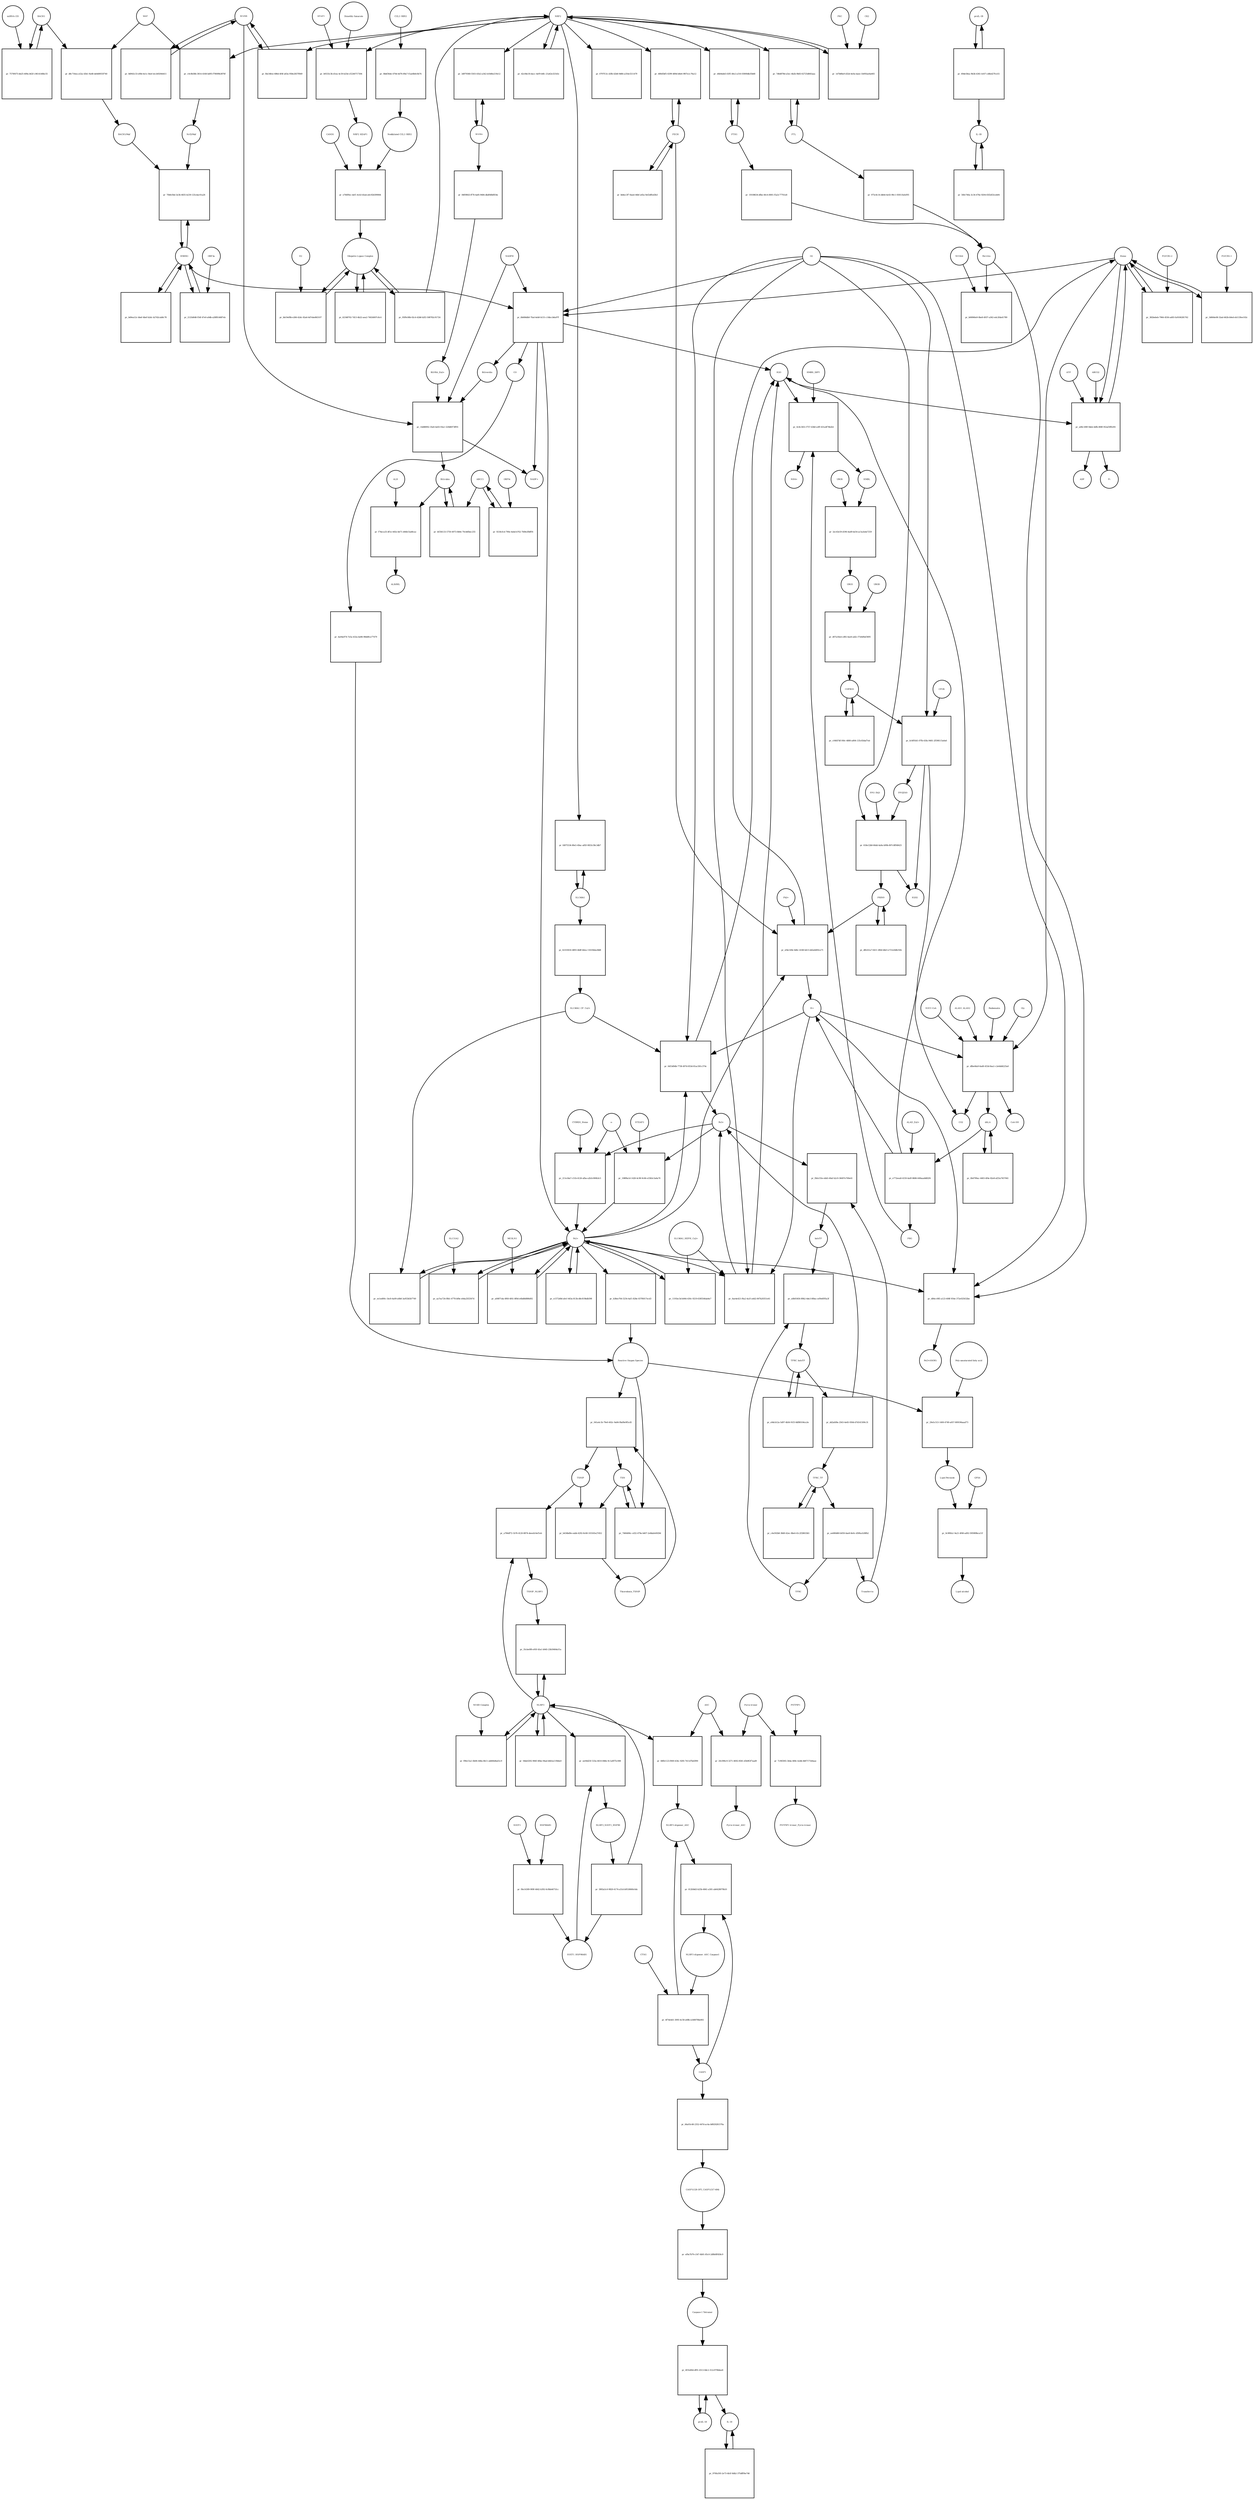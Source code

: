 strict digraph  {
Heme [annotation="urn_miriam_obo.chebi_CHEBI%3A30413", bipartite=0, cls="simple chemical", fontsize=4, label=Heme, shape=circle];
"pr_6b684db0-7fad-4eb0-b131-c14bccb6a97f" [annotation="", bipartite=1, cls=process, fontsize=4, label="pr_6b684db0-7fad-4eb0-b131-c14bccb6a97f", shape=square];
Biliverdin [annotation="urn_miriam_obo.chebi_CHEBI%3A17033", bipartite=0, cls="simple chemical", fontsize=4, label=Biliverdin, shape=circle];
HMOX1 [annotation="", bipartite=0, cls=macromolecule, fontsize=4, label=HMOX1, shape=circle];
O2 [annotation="urn_miriam_obo.chebi_CHEBI%3A15379", bipartite=0, cls="simple chemical", fontsize=4, label=O2, shape=circle];
NADPH [annotation="urn_miriam_obo.chebi_CHEBI%3A16474", bipartite=0, cls="simple chemical", fontsize=4, label=NADPH, shape=circle];
H2O [annotation="urn_miriam_obo.chebi_CHEBI%3A15377", bipartite=0, cls="simple chemical", fontsize=4, label=H2O, shape=circle];
"Fe2+" [annotation="urn_miriam_obo.chebi_CHEBI%3A29033", bipartite=0, cls="simple chemical", fontsize=4, label="Fe2+", shape=circle];
"NADP+" [annotation="urn_miriam_obo.chebi_CHEBI%3A18009", bipartite=0, cls="simple chemical", fontsize=4, label="NADP+", shape=circle];
CO [annotation="urn_miriam_obo.chebi_CHEBI%3A17245", bipartite=0, cls="simple chemical", fontsize=4, label=CO, shape=circle];
"pr_382bebeb-7964-4556-ad03-fa9106281762" [annotation="", bipartite=1, cls=process, fontsize=4, label="pr_382bebeb-7964-4556-ad03-fa9106281762", shape=square];
"FLVCR1-2" [annotation=urn_miriam_uniprot_Q9Y5Y0, bipartite=0, cls=macromolecule, fontsize=4, label="FLVCR1-2", shape=circle];
"pr_14d88992-35e8-4e83-93a1-529d6973ff91" [annotation="", bipartite=1, cls=process, fontsize=4, label="pr_14d88992-35e8-4e83-93a1-529d6973ff91", shape=square];
Bilirubin [annotation="urn_miriam_obo.chebi_CHEBI%3A16990", bipartite=0, cls="simple chemical", fontsize=4, label=Bilirubin, shape=circle];
BLVRB [annotation=urn_miriam_uniprot_P30043, bipartite=0, cls=macromolecule, fontsize=4, label=BLVRB, shape=circle];
"BLVRA_Zn2+" [annotation="urn_miriam_obo.chebi_CHEBI%3A29805|urn_miriam_uniprot_P53004", bipartite=0, cls=complex, fontsize=4, label="BLVRA_Zn2+", shape=circle];
"pr_bf356133-5750-4973-8b9e-70cb6fbec255" [annotation="", bipartite=1, cls=process, fontsize=4, label="pr_bf356133-5750-4973-8b9e-70cb6fbec255", shape=square];
ABCC1 [annotation="", bipartite=0, cls=macromolecule, fontsize=4, label=ABCC1, shape=circle];
"pr_f74eca33-df1e-445e-bb71-d44b15ad6cac" [annotation="", bipartite=1, cls=process, fontsize=4, label="pr_f74eca33-df1e-445e-bb71-d44b15ad6cac", shape=square];
ALB [annotation=urn_miriam_uniprot_P02768, bipartite=0, cls=macromolecule, fontsize=4, label=ALB, shape=circle];
"ALB/BIL" [annotation="urn_miriam_uniprot_P02768|urn_miriam_obo.chebi_CHEBI%3A16990", bipartite=0, cls=complex, fontsize=4, label="ALB/BIL", shape=circle];
NRF2 [annotation="", bipartite=0, cls=macromolecule, fontsize=4, label=NRF2, shape=circle];
"pr_c0c8b58b-3814-4168-bd95-f78009b3876f" [annotation="", bipartite=1, cls=process, fontsize=4, label="pr_c0c8b58b-3814-4168-bd95-f78009b3876f", shape=square];
MAF [annotation=urn_miriam_uniprot_O75444, bipartite=0, cls=macromolecule, fontsize=4, label=MAF, shape=circle];
"Nrf2/Maf" [annotation="", bipartite=0, cls=complex, fontsize=4, label="Nrf2/Maf", shape=circle];
"pr_d8c716ea-a52a-43b1-9a48-de8d0055f740" [annotation="", bipartite=1, cls=process, fontsize=4, label="pr_d8c716ea-a52a-43b1-9a48-de8d0055f740", shape=square];
BACH1 [annotation=urn_miriam_uniprot_O14867, bipartite=0, cls=macromolecule, fontsize=4, label=BACH1, shape=circle];
"BACH1/Maf" [annotation="", bipartite=0, cls=complex, fontsize=4, label="BACH1/Maf", shape=circle];
"pr_7570f475-bb25-409a-b62f-c0614148bc55" [annotation="", bipartite=1, cls=process, fontsize=4, label="pr_7570f475-bb25-409a-b62f-c0614148bc55", shape=square];
"miRNA-155" [annotation=urn_miriam_ncbigene_406947, bipartite=0, cls="nucleic acid feature", fontsize=4, label="miRNA-155", shape=circle];
"pr_70b0cfbd-3e3b-4835-b239-125cdac01a26" [annotation="", bipartite=1, cls=process, fontsize=4, label="pr_70b0cfbd-3e3b-4835-b239-125cdac01a26", shape=square];
PRIN9 [annotation="urn_miriam_obo.chebi_CHEBI%3A15430", bipartite=0, cls="simple chemical", fontsize=4, label=PRIN9, shape=circle];
"pr_ef4e149e-6d6c-4168-b413-dd2a8d93ce71" [annotation="", bipartite=1, cls=process, fontsize=4, label="pr_ef4e149e-6d6c-4168-b413-dd2a8d93ce71", shape=square];
FECH [annotation=urn_miriam_uniprot_P22830, bipartite=0, cls=macromolecule, fontsize=4, label=FECH, shape=circle];
"Pb2+" [annotation="urn_miriam_obo.chebi_CHEBI%3A27889", bipartite=0, cls="simple chemical", fontsize=4, label="Pb2+", shape=circle];
"H+" [annotation="urn_miriam_obo.chebi_CHEBI%3A15378", bipartite=0, cls="simple chemical", fontsize=4, label="H+", shape=circle];
"SUCC-CoA" [annotation="urn_miriam_obo.chebi_CHEBI%3A57292", bipartite=0, cls="simple chemical", fontsize=4, label="SUCC-CoA", shape=circle];
"pr_dfbe46a9-6ad0-453d-8aa1-c2e6dd4225a0" [annotation="", bipartite=1, cls=process, fontsize=4, label="pr_dfbe46a9-6ad0-453d-8aa1-c2e6dd4225a0", shape=square];
dALA [annotation="urn_miriam_obo.chebi_CHEBI%3A356416", bipartite=0, cls="simple chemical", fontsize=4, label=dALA, shape=circle];
ALAS1_ALAS2 [annotation="urn_miriam_uniprot_P13196|urn_miriam_uniprot_P22557", bipartite=0, cls=complex, fontsize=4, label=ALAS1_ALAS2, shape=circle];
Panhematin [annotation="urn_miriam_obo.chebi_CHEBI%3A50385", bipartite=0, cls="simple chemical", fontsize=4, label=Panhematin, shape=circle];
Gly [annotation="urn_miriam_obo.chebi_CHEBI%3A57305", bipartite=0, cls="simple chemical", fontsize=4, label=Gly, shape=circle];
"CoA-SH" [annotation="urn_miriam_obo.chebi_CHEBI%3A15346", bipartite=0, cls="simple chemical", fontsize=4, label="CoA-SH", shape=circle];
CO2 [annotation="urn_miriam_obo.chebi_CHEBI%3A16526", bipartite=0, cls="simple chemical", fontsize=4, label=CO2, shape=circle];
"pr_b9333c3b-d1ea-4c59-b25d-cf2240717304" [annotation="", bipartite=1, cls=process, fontsize=4, label="pr_b9333c3b-d1ea-4c59-b25d-cf2240717304", shape=square];
KEAP1 [annotation=urn_miriam_uniprot_Q14145, bipartite=0, cls=macromolecule, fontsize=4, label=KEAP1, shape=circle];
NRF2_KEAP1 [annotation="urn_miriam_uniprot_Q14145|urn_miriam_uniprot_Q16236", bipartite=0, cls=complex, fontsize=4, label=NRF2_KEAP1, shape=circle];
"Dimethly fumarate" [annotation="urn_miriam_obo.chebi_CHEBI%3A76004", bipartite=0, cls="simple chemical", fontsize=4, label="Dimethly fumarate", shape=circle];
"Ubiquitin Ligase Complex" [annotation="urn_miriam_uniprot_Q14145|urn_miriam_uniprot_Q15843|urn_miriam_uniprot_Q13618|urn_miriam_uniprot_P62877|urn_miriam_uniprot_Q16236|urn_miriam_uniprot_P0CG48|urn_miriam_pubmed_19940261|urn_miriam_interpro_IPR000608", bipartite=0, cls=complex, fontsize=4, label="Ubiquitin Ligase Complex", shape=circle];
"pr_62348702-7d13-4b22-aea2-74024007c8c4" [annotation="", bipartite=1, cls=process, fontsize=4, label="pr_62348702-7d13-4b22-aea2-74024007c8c4", shape=square];
"pr_e772eea8-4159-4a0f-8686-649aaa8d82f4" [annotation="", bipartite=1, cls=process, fontsize=4, label="pr_e772eea8-4159-4a0f-8686-649aaa8d82f4", shape=square];
PBG [annotation="urn_miriam_obo.chebi_CHEBI%3A58126", bipartite=0, cls="simple chemical", fontsize=4, label=PBG, shape=circle];
"ALAD_Zn2+" [annotation="urn_miriam_uniprot_P13716|urn_miriam_obo.chebi_CHEBI%3A29105", bipartite=0, cls=complex, fontsize=4, label="ALAD_Zn2+", shape=circle];
"pr_0c8c3451-f757-43b0-a3ff-631a4f76b2b1" [annotation="", bipartite=1, cls=process, fontsize=4, label="pr_0c8c3451-f757-43b0-a3ff-631a4f76b2b1", shape=square];
HMBL [annotation="urn_miriam_obo.chebi_CHEBI%3A57845", bipartite=0, cls="simple chemical", fontsize=4, label=HMBL, shape=circle];
HMBS_DIPY [annotation="urn_miriam_obo.chebi_CHEBI%3A36319|urn_miriam_uniprot_P08397", bipartite=0, cls=complex, fontsize=4, label=HMBS_DIPY, shape=circle];
"NH4+" [annotation="urn_miriam_obo.chebi_CHEBI%3A28938", bipartite=0, cls="simple chemical", fontsize=4, label="NH4+", shape=circle];
"pr_2ec43e59-d196-4ad9-be54-ac5a3ede7259" [annotation="", bipartite=1, cls=process, fontsize=4, label="pr_2ec43e59-d196-4ad9-be54-ac5a3ede7259", shape=square];
URO3 [annotation="urn_miriam_obo.chebi_CHEBI%3A15437", bipartite=0, cls="simple chemical", fontsize=4, label=URO3, shape=circle];
UROS [annotation=urn_miriam_uniprot_P10746, bipartite=0, cls=macromolecule, fontsize=4, label=UROS, shape=circle];
"pr_d07a18ed-cd92-4ae6-ad2c-f7e6d9af3695" [annotation="", bipartite=1, cls=process, fontsize=4, label="pr_d07a18ed-cd92-4ae6-ad2c-f7e6d9af3695", shape=square];
COPRO3 [annotation="urn_miriam_obo.chebi_CHEBI%3A15439", bipartite=0, cls="simple chemical", fontsize=4, label=COPRO3, shape=circle];
UROD [annotation=urn_miriam_uniprot_P06132, bipartite=0, cls=macromolecule, fontsize=4, label=UROD, shape=circle];
"pr_b14f93d1-07fb-43fa-9481-2f598115a0a6" [annotation="", bipartite=1, cls=process, fontsize=4, label="pr_b14f93d1-07fb-43fa-9481-2f598115a0a6", shape=square];
PPGEN9 [annotation="urn_miriam_obo.chebi_CHEBI%3A15435", bipartite=0, cls="simple chemical", fontsize=4, label=PPGEN9, shape=circle];
CPOX [annotation=urn_miriam_uniprot_P36551, bipartite=0, cls=macromolecule, fontsize=4, label=CPOX, shape=circle];
H2O2 [annotation="urn_miriam_obo.chebi_CHEBI%3A16240", bipartite=0, cls="simple chemical", fontsize=4, label=H2O2, shape=circle];
"pr_618e12b8-66dd-4a9a-b99b-807c8ff48425" [annotation="", bipartite=1, cls=process, fontsize=4, label="pr_618e12b8-66dd-4a9a-b99b-807c8ff48425", shape=square];
PPO_FAD [annotation="urn_miriam_obo.chebi_CHEBI%3A16238|urn_miriam_uniprot_P50336", bipartite=0, cls=complex, fontsize=4, label=PPO_FAD, shape=circle];
"pr_42c84e18-dacc-4ef9-b4fc-21a62e321b5c" [annotation="", bipartite=1, cls=process, fontsize=4, label="pr_42c84e18-dacc-4ef9-b4fc-21a62e321b5c", shape=square];
"pr_0b4799ac-4403-4f4e-82e8-af25a7457041" [annotation="", bipartite=1, cls="uncertain process", fontsize=4, label="pr_0b4799ac-4403-4f4e-82e8-af25a7457041", shape=square];
"pr_c04fd7df-f40c-4880-a804-135c83daf7eb" [annotation="", bipartite=1, cls="uncertain process", fontsize=4, label="pr_c04fd7df-f40c-4880-a804-135c83daf7eb", shape=square];
"pr_dfb321a7-6411-4fb6-b8e5-e721e0d8c92b" [annotation="", bipartite=1, cls="uncertain process", fontsize=4, label="pr_dfb321a7-6411-4fb6-b8e5-e721e0d8c92b", shape=square];
"Poly-unsaturated fatty acid" [annotation="urn_miriam_obo.chebi_CHEBI%3A26208", bipartite=0, cls="simple chemical", fontsize=4, label="Poly-unsaturated fatty acid", shape=circle];
"pr_29e5c513-1400-4749-a057-809196aaaf73" [annotation="", bipartite=1, cls=process, fontsize=4, label="pr_29e5c513-1400-4749-a057-809196aaaf73", shape=square];
"Lipid Peroxide" [annotation="urn_miriam_obo.chebi_CHEBI%3A61051", bipartite=0, cls="simple chemical", fontsize=4, label="Lipid Peroxide", shape=circle];
"Reactive Oxygen Species" [annotation="urn_miriam_obo.chebi_CHEBI%3A26523", bipartite=0, cls="simple chemical", fontsize=4, label="Reactive Oxygen Species", shape=circle];
"pr_d84cc085-a123-408f-954e-372e025632be" [annotation="", bipartite=1, cls=process, fontsize=4, label="pr_d84cc085-a123-408f-954e-372e025632be", shape=square];
"Fe(3+)O(OH)" [annotation="urn_miriam_obo.chebi_CHEBI%3A78619", bipartite=0, cls="simple chemical", fontsize=4, label="Fe(3+)O(OH)", shape=circle];
Ferritin [annotation=urn_miriam_uniprot_P02794, bipartite=0, cls=complex, fontsize=4, label=Ferritin, shape=circle];
"pr_ee1ed00c-1bc8-4a09-a0b8-3a953b5b7749" [annotation="", bipartite=1, cls=process, fontsize=4, label="pr_ee1ed00c-1bc8-4a09-a0b8-3a953b5b7749", shape=square];
"SLC40A1_CP_Cu2+" [annotation="urn_miriam_uniprot_P00450|urn_miriam_uniprot_Q9NP59|urn_miriam_obo.chebi_CHEBI%3A29036", bipartite=0, cls=complex, fontsize=4, label="SLC40A1_CP_Cu2+", shape=circle];
"pr_0d53d9db-7738-497d-853d-81ac581c374c" [annotation="", bipartite=1, cls=process, fontsize=4, label="pr_0d53d9db-7738-497d-853d-81ac581c374c", shape=square];
"Fe3+" [annotation="urn_miriam_obo.chebi_CHEBI%3A29034", bipartite=0, cls="simple chemical", fontsize=4, label="Fe3+", shape=circle];
SLC40A1 [annotation=urn_miriam_ncbigene_30061, bipartite=0, cls="nucleic acid feature", fontsize=4, label=SLC40A1, shape=circle];
"pr_fd075534-80e5-49ac-a85f-0833c58c3db7" [annotation="", bipartite=1, cls=process, fontsize=4, label="pr_fd075534-80e5-49ac-a85f-0833c58c3db7", shape=square];
FTH1 [annotation=urn_miriam_ncbigene_2495, bipartite=0, cls="nucleic acid feature", fontsize=4, label=FTH1, shape=circle];
"pr_d4b9abb5-63f5-4fe2-a316-03000db35b68" [annotation="", bipartite=1, cls=process, fontsize=4, label="pr_d4b9abb5-63f5-4fe2-a316-03000db35b68", shape=square];
FTL [annotation=urn_miriam_ncbigene_2512, bipartite=0, cls="nucleic acid feature", fontsize=4, label=FTL, shape=circle];
"pr_7d6d878d-a5ec-4b2b-9b83-62725d845aaa" [annotation="", bipartite=1, cls=process, fontsize=4, label="pr_7d6d878d-a5ec-4b2b-9b83-62725d845aaa", shape=square];
"pr_19108634-dfbe-40c4-8001-f5a3c77761e8" [annotation="", bipartite=1, cls=process, fontsize=4, label="pr_19108634-dfbe-40c4-8001-f5a3c77761e8", shape=square];
"pr_975c8c14-db0d-4e43-90c1-93011fafef95" [annotation="", bipartite=1, cls=process, fontsize=4, label="pr_975c8c14-db0d-4e43-90c1-93011fafef95", shape=square];
"pr_480d5bf5-0299-489d-b8e6-9f07a1c76a12" [annotation="", bipartite=1, cls=process, fontsize=4, label="pr_480d5bf5-0299-489d-b8e6-9f07a1c76a12", shape=square];
"pr_bb4ec3f7-8aed-44bf-a45a-9ef2dffed3b3" [annotation="", bipartite=1, cls=process, fontsize=4, label="pr_bb4ec3f7-8aed-44bf-a45a-9ef2dffed3b3", shape=square];
"pr_b49ea12c-bbef-4bef-b2dc-b27d2cab8c78" [annotation="", bipartite=1, cls=process, fontsize=4, label="pr_b49ea12c-bbef-4bef-b2dc-b27d2cab8c78", shape=square];
BLVRA [annotation=urn_miriam_ncbigene_644, bipartite=0, cls="nucleic acid feature", fontsize=4, label=BLVRA, shape=circle];
"pr_3d979368-5503-41b2-a342-b10d6e219e12" [annotation="", bipartite=1, cls=process, fontsize=4, label="pr_3d979368-5503-41b2-a342-b10d6e219e12", shape=square];
"pr_fbe34fee-686d-4f4f-a83a-958e2837f849" [annotation="", bipartite=1, cls=process, fontsize=4, label="pr_fbe34fee-686d-4f4f-a83a-958e2837f849", shape=square];
"pr_8d943c33-ef8d-4e1c-8eef-dccb92044411" [annotation="", bipartite=1, cls=process, fontsize=4, label="pr_8d943c33-ef8d-4e1c-8eef-dccb92044411", shape=square];
"pr_84f09fd3-ff78-4af6-9484-dbdf48bf854e" [annotation="", bipartite=1, cls=process, fontsize=4, label="pr_84f09fd3-ff78-4af6-9484-dbdf48bf854e", shape=square];
"pr_62333616-4893-4b8f-b6ea-11610b4a28d8" [annotation="", bipartite=1, cls=process, fontsize=4, label="pr_62333616-4893-4b8f-b6ea-11610b4a28d8", shape=square];
"pr_b06966e9-0be8-4937-a362-edc2fda41789" [annotation="", bipartite=1, cls=process, fontsize=4, label="pr_b06966e9-0be8-4937-a362-edc2fda41789", shape=square];
NCOA4 [annotation=urn_miriam_uniprot_Q13772, bipartite=0, cls=macromolecule, fontsize=4, label=NCOA4, shape=circle];
"pr_211e3da7-c51b-4126-afba-a2b3c000b3c5" [annotation="", bipartite=1, cls=process, fontsize=4, label="pr_211e3da7-c51b-4126-afba-a2b3c000b3c5", shape=square];
CYBRD1_Heme [annotation="urn_miriam_uniprot_Q53TN4|urn_miriam_obo.chebi_CHEBI%3A30413", bipartite=0, cls=complex, fontsize=4, label=CYBRD1_Heme, shape=circle];
"e-" [annotation="urn_miriam_obo.chebi_CHEBI%3A10545", bipartite=0, cls="simple chemical", fontsize=4, label="e-", shape=circle];
"pr_aa7ea724-f8b1-4778-bf8e-e0da25f2567d" [annotation="", bipartite=1, cls=process, fontsize=4, label="pr_aa7ea724-f8b1-4778-bf8e-e0da25f2567d", shape=square];
SLC11A2 [annotation=urn_miriam_uniprot_P49281, bipartite=0, cls=macromolecule, fontsize=4, label=SLC11A2, shape=circle];
"pr_0c9f6fa1-9a21-4f48-ad92-595989bca11f" [annotation="", bipartite=1, cls=process, fontsize=4, label="pr_0c9f6fa1-9a21-4f48-ad92-595989bca11f", shape=square];
"Lipid alcohol" [annotation="urn_miriam_obo.chebi_CHEBI%3A24026", bipartite=0, cls="simple chemical", fontsize=4, label="Lipid alcohol", shape=circle];
GPX4 [annotation=urn_miriam_uniprot_P36969, bipartite=0, cls=macromolecule, fontsize=4, label=GPX4, shape=circle];
"pr_2125d648-f54f-47e0-a9db-a28f814687eb" [annotation="", bipartite=1, cls=process, fontsize=4, label="pr_2125d648-f54f-47e0-a9db-a28f814687eb", shape=square];
ORF3a [annotation="urn_miriam_uniprot_P0DTC3|urn_miriam_taxonomy_2697049", bipartite=0, cls=macromolecule, fontsize=4, label=ORF3a, shape=circle];
"pr_b38ee764-5254-4af1-828e-037f6017ecd3" [annotation="", bipartite=1, cls=process, fontsize=4, label="pr_b38ee764-5254-4af1-828e-037f6017ecd3", shape=square];
"pr_9218cfcd-790e-4ebd-b762-7fd9e3fbfff4" [annotation="", bipartite=1, cls=process, fontsize=4, label="pr_9218cfcd-790e-4ebd-b762-7fd9e3fbfff4", shape=square];
ORF9c [annotation=urn_miriam_taxonomy_2697049, bipartite=0, cls=macromolecule, fontsize=4, label=ORF9c, shape=circle];
CUL3_RBX1 [annotation="urn_miriam_uniprot_Q13618|urn_miriam_uniprot_P62877", bipartite=0, cls=complex, fontsize=4, label=CUL3_RBX1, shape=circle];
"pr_0bbf36de-470d-4d76-89a7-f1ae8b0c6b74" [annotation="", bipartite=1, cls=process, fontsize=4, label="pr_0bbf36de-470d-4d76-89a7-f1ae8b0c6b74", shape=square];
"Neddylated CUL3_RBX1" [annotation="urn_miriam_uniprot_Q15843|urn_miriam_uniprot_Q13618|urn_miriam_uniprot_P62877", bipartite=0, cls=complex, fontsize=4, label="Neddylated CUL3_RBX1", shape=circle];
"pr_0797f13c-d3fb-42b8-9d66-a354cf211479" [annotation="", bipartite=1, cls=process, fontsize=4, label="pr_0797f13c-d3fb-42b8-9d66-a354cf211479", shape=square];
"pr_e766f9ec-def1-4cb3-b5ab-a6c92b599064" [annotation="", bipartite=1, cls=process, fontsize=4, label="pr_e766f9ec-def1-4cb3-b5ab-a6c92b599064", shape=square];
CAND1 [annotation=urn_miriam_uniprot_Q86VP6, bipartite=0, cls=macromolecule, fontsize=4, label=CAND1, shape=circle];
E2 [annotation=urn_miriam_interpro_IPR000608, bipartite=0, cls=macromolecule, fontsize=4, label=E2, shape=circle];
"pr_bb19ef8b-e266-42dc-82a6-6d7ebe863107" [annotation="", bipartite=1, cls=process, fontsize=4, label="pr_bb19ef8b-e266-42dc-82a6-6d7ebe863107", shape=square];
"pr_1d7b88a9-d32d-4e0a-baee-1b093ae6a665" [annotation="", bipartite=1, cls=process, fontsize=4, label="pr_1d7b88a9-d32d-4e0a-baee-1b093ae6a665", shape=square];
PKC [annotation="urn_miriam_pubmed_12198130|urn_miriam_interpro_IPR012233", bipartite=0, cls=macromolecule, fontsize=4, label=PKC, shape=circle];
CK2 [annotation="", bipartite=0, cls=macromolecule, fontsize=4, label=CK2, shape=circle];
"pr_3d664e08-32ad-462b-b0ed-eb113fee102c" [annotation="", bipartite=1, cls=process, fontsize=4, label="pr_3d664e08-32ad-462b-b0ed-eb113fee102c", shape=square];
"FLVCR1-1" [annotation=urn_miriam_uniprot_Q9Y5Y0, bipartite=0, cls=macromolecule, fontsize=4, label="FLVCR1-1", shape=circle];
"pr_a08c189f-9deb-4dfb-808f-952af3ffb391" [annotation="", bipartite=1, cls=process, fontsize=4, label="pr_a08c189f-9deb-4dfb-808f-952af3ffb391", shape=square];
ABCG2 [annotation=urn_miriam_uniprot_Q9UNQ0, bipartite=0, cls="macromolecule multimer", fontsize=4, label=ABCG2, shape=circle];
ATP [annotation="urn_miriam_obo.chebi_CHEBI%3A30616", bipartite=0, cls="simple chemical", fontsize=4, label=ATP, shape=circle];
Pi [annotation="urn_miriam_obo.chebi_CHEBI%3A18367", bipartite=0, cls="simple chemical", fontsize=4, label=Pi, shape=circle];
ADP [annotation="urn_miriam_obo.chebi_CHEBI%3A456216", bipartite=0, cls="simple chemical", fontsize=4, label=ADP, shape=circle];
"pr_1191bc5d-b044-430c-9219-6385546ab4e7" [annotation="", bipartite=1, cls=process, fontsize=4, label="pr_1191bc5d-b044-430c-9219-6385546ab4e7", shape=square];
"SLC40A1_HEPH_Cu2+" [annotation="urn_miriam_uniprot_Q9BQS7|urn_miriam_uniprot_Q9NP59|urn_miriam_obo.chebi_CHEBI%3A28694", bipartite=0, cls=complex, fontsize=4, label="SLC40A1_HEPH_Cu2+", shape=circle];
"pr_6ae4e421-f6a2-4a1f-a4d2-847b20351e41" [annotation="", bipartite=1, cls=process, fontsize=4, label="pr_6ae4e421-f6a2-4a1f-a4d2-847b20351e41", shape=square];
"pr_fbfa155e-ebb5-40af-b2c9-36497e769e41" [annotation="", bipartite=1, cls=process, fontsize=4, label="pr_fbfa155e-ebb5-40af-b2c9-36497e769e41", shape=square];
Transferrin [annotation=urn_miriam_uniprot_P02787, bipartite=0, cls=macromolecule, fontsize=4, label=Transferrin, shape=circle];
holoTF [annotation="urn_miriam_uniprot_P02787|urn_miriam_obo.chebi_CHEBI%3A29034", bipartite=0, cls=complex, fontsize=4, label=holoTF, shape=circle];
TFRC [annotation=urn_miriam_uniprot_P02786, bipartite=0, cls="macromolecule multimer", fontsize=4, label=TFRC, shape=circle];
"pr_a0b93456-89b2-4de3-80ba-cef9e6f95a3f" [annotation="", bipartite=1, cls=process, fontsize=4, label="pr_a0b93456-89b2-4de3-80ba-cef9e6f95a3f", shape=square];
TFRC_holoTF [annotation="urn_miriam_uniprot_P02787|urn_miriam_obo.chebi_CHEBI%3A29034|urn_miriam_uniprot_P02786", bipartite=0, cls=complex, fontsize=4, label=TFRC_holoTF, shape=circle];
"pr_e9dcb12a-5d97-4b56-91f3-8df80104ca3e" [annotation="", bipartite=1, cls=process, fontsize=4, label="pr_e9dcb12a-5d97-4b56-91f3-8df80104ca3e", shape=square];
"pr_dd2afd9a-2563-4e65-930d-d7d141509c31" [annotation="", bipartite=1, cls=process, fontsize=4, label="pr_dd2afd9a-2563-4e65-930d-d7d141509c31", shape=square];
TFRC_TF [annotation="urn_miriam_uniprot_P02787|urn_miriam_uniprot_P02786", bipartite=0, cls=complex, fontsize=4, label=TFRC_TF, shape=circle];
"pr_108f8a1d-1428-4c98-9c66-e33b5c5a6a76" [annotation="", bipartite=1, cls=process, fontsize=4, label="pr_108f8a1d-1428-4c98-9c66-e33b5c5a6a76", shape=square];
STEAP3 [annotation=urn_miriam_uniprot_Q658P3, bipartite=0, cls=macromolecule, fontsize=4, label=STEAP3, shape=circle];
"pr_a00871da-0f60-4f41-8f0d-e6bd8d886d92" [annotation="", bipartite=1, cls=process, fontsize=4, label="pr_a00871da-0f60-4f41-8f0d-e6bd8d886d92", shape=square];
MCOLN1 [annotation=urn_miriam_uniprot_Q9GZU1, bipartite=0, cls=macromolecule, fontsize=4, label=MCOLN1, shape=circle];
"pr_e1572d0d-a0cf-463a-813b-d8c819bdb598" [annotation="", bipartite=1, cls=process, fontsize=4, label="pr_e1572d0d-a0cf-463a-813b-d8c819bdb598", shape=square];
"pr_c4e592b8-38d0-42ec-8be4-41c2f28653b5" [annotation="", bipartite=1, cls=process, fontsize=4, label="pr_c4e592b8-38d0-42ec-8be4-41c2f28653b5", shape=square];
"pr_ee680d60-b059-4ae8-8e0c-d59facb38fb2" [annotation="", bipartite=1, cls=process, fontsize=4, label="pr_ee680d60-b059-4ae8-8e0c-d59facb38fb2", shape=square];
"pr_95f9c80b-02c4-42b8-b2f2-508782c91724" [annotation="", bipartite=1, cls=process, fontsize=4, label="pr_95f9c80b-02c4-42b8-b2f2-508782c91724", shape=square];
Thioredoxin_TXNIP [annotation="urn_miriam_uniprot_P10599|urn_miriam_uniprot_Q9H3M7", bipartite=0, cls=complex, fontsize=4, label=Thioredoxin_TXNIP, shape=circle];
"pr_041a4c1b-79e0-402c-9a84-f8af8e9f5cd5" [annotation="", bipartite=1, cls=process, fontsize=4, label="pr_041a4c1b-79e0-402c-9a84-f8af8e9f5cd5", shape=square];
TXNIP [annotation=urn_miriam_uniprot_Q9H3M7, bipartite=0, cls=macromolecule, fontsize=4, label=TXNIP, shape=circle];
TXN [annotation=urn_miriam_uniprot_P10599, bipartite=0, cls=macromolecule, fontsize=4, label=TXN, shape=circle];
NLRP3 [annotation=urn_miriam_uniprot_Q96P20, bipartite=0, cls=macromolecule, fontsize=4, label=NLRP3, shape=circle];
"pr_f90e15a1-6b06-448a-8b11-ab666d4a61c9" [annotation="", bipartite=1, cls=process, fontsize=4, label="pr_f90e15a1-6b06-448a-8b11-ab666d4a61c9", shape=square];
"Nf-KB Complex" [annotation="urn_miriam_uniprot_P19838|urn_miriam_uniprot_Q04206|urn_miriam_uniprot_Q00653", bipartite=0, cls=complex, fontsize=4, label="Nf-KB Complex", shape=circle];
"pr_04de0292-966f-40be-94ad-b6b5a119b4e0" [annotation="", bipartite=1, cls=process, fontsize=4, label="pr_04de0292-966f-40be-94ad-b6b5a119b4e0", shape=square];
"pr_7460d06c-cd32-479a-b407-2e8dafe6929d" [annotation="", bipartite=1, cls=process, fontsize=4, label="pr_7460d06c-cd32-479a-b407-2e8dafe6929d", shape=square];
"pr_b434bd9e-eabb-4292-8c68-103165e27d52" [annotation="", bipartite=1, cls=process, fontsize=4, label="pr_b434bd9e-eabb-4292-8c68-103165e27d52", shape=square];
HSP90AB1 [annotation=urn_miriam_uniprot_P08238, bipartite=0, cls=macromolecule, fontsize=4, label=HSP90AB1, shape=circle];
"pr_f8e14309-909f-4642-b392-0c9bb4471fcc" [annotation="", bipartite=1, cls=process, fontsize=4, label="pr_f8e14309-909f-4642-b392-0c9bb4471fcc", shape=square];
SUGT1 [annotation=urn_miriam_uniprot_Q9Y2Z0, bipartite=0, cls=macromolecule, fontsize=4, label=SUGT1, shape=circle];
SUGT1_HSP90AB1 [annotation="urn_miriam_uniprot_P08238|urn_miriam_uniprot_Q9Y2Z0", bipartite=0, cls=complex, fontsize=4, label=SUGT1_HSP90AB1, shape=circle];
"pr_ee04d25f-533a-4610-848e-9c1af875c008" [annotation="", bipartite=1, cls=process, fontsize=4, label="pr_ee04d25f-533a-4610-848e-9c1af875c008", shape=square];
NLRP3_SUGT1_HSP90 [annotation="urn_miriam_uniprot_P08238|urn_miriam_uniprot_Q96P20|urn_miriam_uniprot_Q9Y2Z0", bipartite=0, cls=complex, fontsize=4, label=NLRP3_SUGT1_HSP90, shape=circle];
"pr_a784df72-1b76-4120-8874-deeeb14ef1eb" [annotation="", bipartite=1, cls=process, fontsize=4, label="pr_a784df72-1b76-4120-8874-deeeb14ef1eb", shape=square];
TXNIP_NLRP3 [annotation="urn_miriam_uniprot_Q9H3M7|urn_miriam_uniprot_Q96P20", bipartite=0, cls=complex, fontsize=4, label=TXNIP_NLRP3, shape=circle];
"pr_68fb1123-f069-434c-92f6-7411d7bd3f90" [annotation="", bipartite=1, cls=process, fontsize=4, label="pr_68fb1123-f069-434c-92f6-7411d7bd3f90", shape=square];
ASC [annotation=urn_miriam_uniprot_Q9ULZ3, bipartite=0, cls=macromolecule, fontsize=4, label=ASC, shape=circle];
"NLRP3 oligomer_ASC" [annotation="urn_miriam_uniprot_Q9ULZ3|urn_miriam_obo.chebi_CHEBI%3A36080", bipartite=0, cls=complex, fontsize=4, label="NLRP3 oligomer_ASC", shape=circle];
"pr_012fd4d3-b25b-4841-a581-ab6428079b10" [annotation="", bipartite=1, cls=process, fontsize=4, label="pr_012fd4d3-b25b-4841-a581-ab6428079b10", shape=square];
CASP1 [annotation=urn_miriam_uniprot_P29466, bipartite=0, cls=macromolecule, fontsize=4, label=CASP1, shape=circle];
"NLRP3 oligomer_ASC_Caspase1" [annotation="urn_miriam_uniprot_P29466|urn_miriam_uniprot_Q9ULZ3", bipartite=0, cls=complex, fontsize=4, label="NLRP3 oligomer_ASC_Caspase1", shape=circle];
"pr_20c096c9-3271-4692-8581-d5b9f2f7aad9" [annotation="", bipartite=1, cls=process, fontsize=4, label="pr_20c096c9-3271-4692-8581-d5b9f2f7aad9", shape=square];
"Pyrin trimer" [annotation=urn_miriam_uniprot_O15553, bipartite=0, cls=complex, fontsize=4, label="Pyrin trimer", shape=circle];
"Pyrin trimer_ASC" [annotation="urn_miriam_uniprot_O15553|urn_miriam_uniprot_Q9ULZ3", bipartite=0, cls=complex, fontsize=4, label="Pyrin trimer_ASC", shape=circle];
"pr_7c965f45-3b4a-408c-b2db-8d07171b0aae" [annotation="", bipartite=1, cls=process, fontsize=4, label="pr_7c965f45-3b4a-408c-b2db-8d07171b0aae", shape=square];
PSTPIP1 [annotation=urn_miriam_uniprot_O43586, bipartite=0, cls="macromolecule multimer", fontsize=4, label=PSTPIP1, shape=circle];
"PSTPIP1 trimer_Pyrin trimer" [annotation="urn_miriam_uniprot_O15553|urn_miriam_uniprot_O43586", bipartite=0, cls=complex, fontsize=4, label="PSTPIP1 trimer_Pyrin trimer", shape=circle];
"pr_4f7de4d1-3093-4c58-a68b-e248078be061" [annotation="", bipartite=1, cls=process, fontsize=4, label="pr_4f7de4d1-3093-4c58-a68b-e248078be061", shape=square];
CTSG [annotation=urn_miriam_uniprot_P08311, bipartite=0, cls=macromolecule, fontsize=4, label=CTSG, shape=circle];
"pr_66a93c48-2352-447d-ac4a-b8929281570a" [annotation="", bipartite=1, cls=process, fontsize=4, label="pr_66a93c48-2352-447d-ac4a-b8929281570a", shape=square];
"CASP1(120-197)_CASP1(317-404)" [annotation=urn_miriam_uniprot_P29466, bipartite=0, cls=complex, fontsize=4, label="CASP1(120-197)_CASP1(317-404)", shape=circle];
"pr_ef9a7b79-c547-4b91-85c0-2d9b0ff458c9" [annotation="", bipartite=1, cls=process, fontsize=4, label="pr_ef9a7b79-c547-4b91-85c0-2d9b0ff458c9", shape=square];
"Caspase-1 Tetramer" [annotation=urn_miriam_uniprot_P29466, bipartite=0, cls="complex multimer", fontsize=4, label="Caspase-1 Tetramer", shape=circle];
"proIL-1B" [annotation=urn_miriam_uniprot_P01584, bipartite=0, cls=macromolecule, fontsize=4, label="proIL-1B", shape=circle];
"pr_69de58ea-9b3b-4361-b167-cd8ed27fce51" [annotation="", bipartite=1, cls=process, fontsize=4, label="pr_69de58ea-9b3b-4361-b167-cd8ed27fce51", shape=square];
"IL-1B" [annotation=urn_miriam_uniprot_P01584, bipartite=0, cls=macromolecule, fontsize=4, label="IL-1B", shape=circle];
"pr_56fe740a-3c34-476e-9204-65f2d53ceb04" [annotation="", bipartite=1, cls="omitted process", fontsize=4, label="pr_56fe740a-3c34-476e-9204-65f2d53ceb04", shape=square];
"pr_35cbe0f8-e95f-43a1-b945-23b5949dcf1a" [annotation="", bipartite=1, cls=process, fontsize=4, label="pr_35cbe0f8-e95f-43a1-b945-23b5949dcf1a", shape=square];
"proIL-18" [annotation=urn_miriam_uniprot_Q14116, bipartite=0, cls=macromolecule, fontsize=4, label="proIL-18", shape=circle];
"pr_4f1fe80d-df91-4513-8dc2-312c9796dee8" [annotation="", bipartite=1, cls=process, fontsize=4, label="pr_4f1fe80d-df91-4513-8dc2-312c9796dee8", shape=square];
"IL-18" [annotation=urn_miriam_uniprot_Q14116, bipartite=0, cls=macromolecule, fontsize=4, label="IL-18", shape=circle];
"pr_970fa593-2e73-4b1f-8db2-375dfff4e746" [annotation="", bipartite=1, cls="omitted process", fontsize=4, label="pr_970fa593-2e73-4b1f-8db2-375dfff4e746", shape=square];
"pr_4a04a974-7e5a-432a-be86-98dd9ca77479" [annotation="", bipartite=1, cls=process, fontsize=4, label="pr_4a04a974-7e5a-432a-be86-98dd9ca77479", shape=square];
"pr_3892a5c0-9820-4174-a51d-b9518660c6dc" [annotation="", bipartite=1, cls=process, fontsize=4, label="pr_3892a5c0-9820-4174-a51d-b9518660c6dc", shape=square];
Heme -> "pr_6b684db0-7fad-4eb0-b131-c14bccb6a97f"  [annotation="", interaction_type=consumption];
Heme -> "pr_382bebeb-7964-4556-ad03-fa9106281762"  [annotation="", interaction_type=consumption];
Heme -> "pr_dfbe46a9-6ad0-453d-8aa1-c2e6dd4225a0"  [annotation=urn_miriam_pubmed_25446301, interaction_type=inhibition];
Heme -> "pr_3d664e08-32ad-462b-b0ed-eb113fee102c"  [annotation="", interaction_type=consumption];
Heme -> "pr_a08c189f-9deb-4dfb-808f-952af3ffb391"  [annotation="", interaction_type=consumption];
"pr_6b684db0-7fad-4eb0-b131-c14bccb6a97f" -> Biliverdin  [annotation="", interaction_type=production];
"pr_6b684db0-7fad-4eb0-b131-c14bccb6a97f" -> H2O  [annotation="", interaction_type=production];
"pr_6b684db0-7fad-4eb0-b131-c14bccb6a97f" -> "Fe2+"  [annotation="", interaction_type=production];
"pr_6b684db0-7fad-4eb0-b131-c14bccb6a97f" -> "NADP+"  [annotation="", interaction_type=production];
"pr_6b684db0-7fad-4eb0-b131-c14bccb6a97f" -> CO  [annotation="", interaction_type=production];
Biliverdin -> "pr_14d88992-35e8-4e83-93a1-529d6973ff91"  [annotation="", interaction_type=consumption];
HMOX1 -> "pr_6b684db0-7fad-4eb0-b131-c14bccb6a97f"  [annotation="", interaction_type=catalysis];
HMOX1 -> "pr_70b0cfbd-3e3b-4835-b239-125cdac01a26"  [annotation="", interaction_type=consumption];
HMOX1 -> "pr_b49ea12c-bbef-4bef-b2dc-b27d2cab8c78"  [annotation="", interaction_type=consumption];
HMOX1 -> "pr_2125d648-f54f-47e0-a9db-a28f814687eb"  [annotation="", interaction_type=consumption];
O2 -> "pr_6b684db0-7fad-4eb0-b131-c14bccb6a97f"  [annotation="", interaction_type=consumption];
O2 -> "pr_b14f93d1-07fb-43fa-9481-2f598115a0a6"  [annotation="", interaction_type=consumption];
O2 -> "pr_618e12b8-66dd-4a9a-b99b-807c8ff48425"  [annotation="", interaction_type=consumption];
O2 -> "pr_d84cc085-a123-408f-954e-372e025632be"  [annotation="", interaction_type=consumption];
O2 -> "pr_0d53d9db-7738-497d-853d-81ac581c374c"  [annotation="", interaction_type=consumption];
O2 -> "pr_6ae4e421-f6a2-4a1f-a4d2-847b20351e41"  [annotation="", interaction_type=consumption];
NADPH -> "pr_6b684db0-7fad-4eb0-b131-c14bccb6a97f"  [annotation="", interaction_type=consumption];
NADPH -> "pr_14d88992-35e8-4e83-93a1-529d6973ff91"  [annotation="", interaction_type=consumption];
H2O -> "pr_0c8c3451-f757-43b0-a3ff-631a4f76b2b1"  [annotation="", interaction_type=consumption];
H2O -> "pr_a08c189f-9deb-4dfb-808f-952af3ffb391"  [annotation="", interaction_type=consumption];
"Fe2+" -> "pr_ef4e149e-6d6c-4168-b413-dd2a8d93ce71"  [annotation="", interaction_type=consumption];
"Fe2+" -> "pr_d84cc085-a123-408f-954e-372e025632be"  [annotation="", interaction_type=consumption];
"Fe2+" -> "pr_ee1ed00c-1bc8-4a09-a0b8-3a953b5b7749"  [annotation="", interaction_type=consumption];
"Fe2+" -> "pr_0d53d9db-7738-497d-853d-81ac581c374c"  [annotation="", interaction_type=consumption];
"Fe2+" -> "pr_aa7ea724-f8b1-4778-bf8e-e0da25f2567d"  [annotation="", interaction_type=consumption];
"Fe2+" -> "pr_b38ee764-5254-4af1-828e-037f6017ecd3"  [annotation="urn_miriam_pubmed_26794443|urn_miriam_pubmed_30692038", interaction_type=catalysis];
"Fe2+" -> "pr_1191bc5d-b044-430c-9219-6385546ab4e7"  [annotation="", interaction_type=consumption];
"Fe2+" -> "pr_6ae4e421-f6a2-4a1f-a4d2-847b20351e41"  [annotation="", interaction_type=consumption];
"Fe2+" -> "pr_a00871da-0f60-4f41-8f0d-e6bd8d886d92"  [annotation="", interaction_type=consumption];
"Fe2+" -> "pr_e1572d0d-a0cf-463a-813b-d8c819bdb598"  [annotation="", interaction_type=consumption];
CO -> "pr_4a04a974-7e5a-432a-be86-98dd9ca77479"  [annotation="urn_miriam_pubmed_28356568|urn_miriam_pubmed_25770182", interaction_type=inhibition];
"pr_382bebeb-7964-4556-ad03-fa9106281762" -> Heme  [annotation="", interaction_type=production];
"FLVCR1-2" -> "pr_382bebeb-7964-4556-ad03-fa9106281762"  [annotation="", interaction_type=catalysis];
"pr_14d88992-35e8-4e83-93a1-529d6973ff91" -> Bilirubin  [annotation="", interaction_type=production];
"pr_14d88992-35e8-4e83-93a1-529d6973ff91" -> "NADP+"  [annotation="", interaction_type=production];
Bilirubin -> "pr_bf356133-5750-4973-8b9e-70cb6fbec255"  [annotation="", interaction_type=consumption];
Bilirubin -> "pr_f74eca33-df1e-445e-bb71-d44b15ad6cac"  [annotation="", interaction_type=consumption];
BLVRB -> "pr_14d88992-35e8-4e83-93a1-529d6973ff91"  [annotation="", interaction_type=catalysis];
BLVRB -> "pr_fbe34fee-686d-4f4f-a83a-958e2837f849"  [annotation="", interaction_type=consumption];
BLVRB -> "pr_8d943c33-ef8d-4e1c-8eef-dccb92044411"  [annotation="", interaction_type=consumption];
"BLVRA_Zn2+" -> "pr_14d88992-35e8-4e83-93a1-529d6973ff91"  [annotation="", interaction_type=catalysis];
"pr_bf356133-5750-4973-8b9e-70cb6fbec255" -> Bilirubin  [annotation="", interaction_type=production];
ABCC1 -> "pr_bf356133-5750-4973-8b9e-70cb6fbec255"  [annotation="", interaction_type=catalysis];
ABCC1 -> "pr_9218cfcd-790e-4ebd-b762-7fd9e3fbfff4"  [annotation="", interaction_type=consumption];
"pr_f74eca33-df1e-445e-bb71-d44b15ad6cac" -> "ALB/BIL"  [annotation="", interaction_type=production];
ALB -> "pr_f74eca33-df1e-445e-bb71-d44b15ad6cac"  [annotation="", interaction_type=consumption];
NRF2 -> "pr_c0c8b58b-3814-4168-bd95-f78009b3876f"  [annotation="", interaction_type=consumption];
NRF2 -> "pr_b9333c3b-d1ea-4c59-b25d-cf2240717304"  [annotation="", interaction_type=consumption];
NRF2 -> "pr_42c84e18-dacc-4ef9-b4fc-21a62e321b5c"  [annotation="", interaction_type=consumption];
NRF2 -> "pr_fd075534-80e5-49ac-a85f-0833c58c3db7"  [annotation=urn_miriam_pubmed_30692038, interaction_type=catalysis];
NRF2 -> "pr_d4b9abb5-63f5-4fe2-a316-03000db35b68"  [annotation=urn_miriam_pubmed_30692038, interaction_type=catalysis];
NRF2 -> "pr_7d6d878d-a5ec-4b2b-9b83-62725d845aaa"  [annotation=urn_miriam_pubmed_30692038, interaction_type=catalysis];
NRF2 -> "pr_480d5bf5-0299-489d-b8e6-9f07a1c76a12"  [annotation="urn_miriam_pubmed_30692038|urn_miriam_pubmed_23766848", interaction_type=catalysis];
NRF2 -> "pr_3d979368-5503-41b2-a342-b10d6e219e12"  [annotation=urn_miriam_pubmed_30692038, interaction_type=catalysis];
NRF2 -> "pr_fbe34fee-686d-4f4f-a83a-958e2837f849"  [annotation=urn_miriam_pubmed_30692038, interaction_type=catalysis];
NRF2 -> "pr_0797f13c-d3fb-42b8-9d66-a354cf211479"  [annotation="", interaction_type=consumption];
NRF2 -> "pr_1d7b88a9-d32d-4e0a-baee-1b093ae6a665"  [annotation="", interaction_type=consumption];
"pr_c0c8b58b-3814-4168-bd95-f78009b3876f" -> "Nrf2/Maf"  [annotation="", interaction_type=production];
MAF -> "pr_c0c8b58b-3814-4168-bd95-f78009b3876f"  [annotation="", interaction_type=consumption];
MAF -> "pr_d8c716ea-a52a-43b1-9a48-de8d0055f740"  [annotation="", interaction_type=consumption];
"Nrf2/Maf" -> "pr_70b0cfbd-3e3b-4835-b239-125cdac01a26"  [annotation="urn_miriam_pubmed_10473555|urn_miriam_pubmed_31827672|urn_miriam_pubmed_30692038|urn_miriam_pubmed_29717933", interaction_type=catalysis];
"pr_d8c716ea-a52a-43b1-9a48-de8d0055f740" -> "BACH1/Maf"  [annotation="", interaction_type=production];
BACH1 -> "pr_d8c716ea-a52a-43b1-9a48-de8d0055f740"  [annotation="", interaction_type=consumption];
BACH1 -> "pr_7570f475-bb25-409a-b62f-c0614148bc55"  [annotation="", interaction_type=consumption];
"BACH1/Maf" -> "pr_70b0cfbd-3e3b-4835-b239-125cdac01a26"  [annotation="urn_miriam_pubmed_10473555|urn_miriam_pubmed_31827672|urn_miriam_pubmed_30692038|urn_miriam_pubmed_29717933", interaction_type=inhibition];
"pr_7570f475-bb25-409a-b62f-c0614148bc55" -> BACH1  [annotation="", interaction_type=production];
"miRNA-155" -> "pr_7570f475-bb25-409a-b62f-c0614148bc55"  [annotation="urn_miriam_pubmed_28082120|urn_miriam_pubmed_21982894", interaction_type=inhibition];
"pr_70b0cfbd-3e3b-4835-b239-125cdac01a26" -> HMOX1  [annotation="", interaction_type=production];
PRIN9 -> "pr_ef4e149e-6d6c-4168-b413-dd2a8d93ce71"  [annotation="", interaction_type=consumption];
PRIN9 -> "pr_dfb321a7-6411-4fb6-b8e5-e721e0d8c92b"  [annotation="", interaction_type=consumption];
"pr_ef4e149e-6d6c-4168-b413-dd2a8d93ce71" -> Heme  [annotation="", interaction_type=production];
"pr_ef4e149e-6d6c-4168-b413-dd2a8d93ce71" -> "H+"  [annotation="", interaction_type=production];
FECH -> "pr_ef4e149e-6d6c-4168-b413-dd2a8d93ce71"  [annotation="", interaction_type=catalysis];
FECH -> "pr_480d5bf5-0299-489d-b8e6-9f07a1c76a12"  [annotation="", interaction_type=consumption];
FECH -> "pr_bb4ec3f7-8aed-44bf-a45a-9ef2dffed3b3"  [annotation="", interaction_type=consumption];
"Pb2+" -> "pr_ef4e149e-6d6c-4168-b413-dd2a8d93ce71"  [annotation="", interaction_type=inhibition];
"H+" -> "pr_dfbe46a9-6ad0-453d-8aa1-c2e6dd4225a0"  [annotation="", interaction_type=consumption];
"H+" -> "pr_d84cc085-a123-408f-954e-372e025632be"  [annotation="", interaction_type=consumption];
"H+" -> "pr_0d53d9db-7738-497d-853d-81ac581c374c"  [annotation="", interaction_type=consumption];
"H+" -> "pr_6ae4e421-f6a2-4a1f-a4d2-847b20351e41"  [annotation="", interaction_type=consumption];
"SUCC-CoA" -> "pr_dfbe46a9-6ad0-453d-8aa1-c2e6dd4225a0"  [annotation="", interaction_type=consumption];
"pr_dfbe46a9-6ad0-453d-8aa1-c2e6dd4225a0" -> dALA  [annotation="", interaction_type=production];
"pr_dfbe46a9-6ad0-453d-8aa1-c2e6dd4225a0" -> "CoA-SH"  [annotation="", interaction_type=production];
"pr_dfbe46a9-6ad0-453d-8aa1-c2e6dd4225a0" -> CO2  [annotation="", interaction_type=production];
dALA -> "pr_e772eea8-4159-4a0f-8686-649aaa8d82f4"  [annotation="", interaction_type=consumption];
dALA -> "pr_0b4799ac-4403-4f4e-82e8-af25a7457041"  [annotation="", interaction_type=consumption];
ALAS1_ALAS2 -> "pr_dfbe46a9-6ad0-453d-8aa1-c2e6dd4225a0"  [annotation=urn_miriam_pubmed_25446301, interaction_type=catalysis];
Panhematin -> "pr_dfbe46a9-6ad0-453d-8aa1-c2e6dd4225a0"  [annotation=urn_miriam_pubmed_25446301, interaction_type=inhibition];
Gly -> "pr_dfbe46a9-6ad0-453d-8aa1-c2e6dd4225a0"  [annotation="", interaction_type=consumption];
"pr_b9333c3b-d1ea-4c59-b25d-cf2240717304" -> NRF2_KEAP1  [annotation="", interaction_type=production];
KEAP1 -> "pr_b9333c3b-d1ea-4c59-b25d-cf2240717304"  [annotation="", interaction_type=consumption];
NRF2_KEAP1 -> "pr_e766f9ec-def1-4cb3-b5ab-a6c92b599064"  [annotation="", interaction_type=consumption];
"Dimethly fumarate" -> "pr_b9333c3b-d1ea-4c59-b25d-cf2240717304"  [annotation="urn_miriam_pubmed_15282312|urn_miriam_pubmed_20486766|urn_miriam_pubmed_31692987|urn_miriam_pubmed_15572695|urn_miriam_pubmed_32132672", interaction_type=inhibition];
"Ubiquitin Ligase Complex" -> "pr_62348702-7d13-4b22-aea2-74024007c8c4"  [annotation="", interaction_type=consumption];
"Ubiquitin Ligase Complex" -> "pr_bb19ef8b-e266-42dc-82a6-6d7ebe863107"  [annotation="", interaction_type=consumption];
"Ubiquitin Ligase Complex" -> "pr_95f9c80b-02c4-42b8-b2f2-508782c91724"  [annotation="", interaction_type=consumption];
"pr_62348702-7d13-4b22-aea2-74024007c8c4" -> "Ubiquitin Ligase Complex"  [annotation="", interaction_type=production];
"pr_e772eea8-4159-4a0f-8686-649aaa8d82f4" -> PBG  [annotation="", interaction_type=production];
"pr_e772eea8-4159-4a0f-8686-649aaa8d82f4" -> "H+"  [annotation="", interaction_type=production];
"pr_e772eea8-4159-4a0f-8686-649aaa8d82f4" -> H2O  [annotation="", interaction_type=production];
PBG -> "pr_0c8c3451-f757-43b0-a3ff-631a4f76b2b1"  [annotation="", interaction_type=consumption];
"ALAD_Zn2+" -> "pr_e772eea8-4159-4a0f-8686-649aaa8d82f4"  [annotation="", interaction_type=catalysis];
"pr_0c8c3451-f757-43b0-a3ff-631a4f76b2b1" -> HMBL  [annotation="", interaction_type=production];
"pr_0c8c3451-f757-43b0-a3ff-631a4f76b2b1" -> "NH4+"  [annotation="", interaction_type=production];
HMBL -> "pr_2ec43e59-d196-4ad9-be54-ac5a3ede7259"  [annotation="", interaction_type=consumption];
HMBS_DIPY -> "pr_0c8c3451-f757-43b0-a3ff-631a4f76b2b1"  [annotation="", interaction_type=catalysis];
"pr_2ec43e59-d196-4ad9-be54-ac5a3ede7259" -> URO3  [annotation="", interaction_type=production];
URO3 -> "pr_d07a18ed-cd92-4ae6-ad2c-f7e6d9af3695"  [annotation="", interaction_type=consumption];
UROS -> "pr_2ec43e59-d196-4ad9-be54-ac5a3ede7259"  [annotation="", interaction_type=catalysis];
"pr_d07a18ed-cd92-4ae6-ad2c-f7e6d9af3695" -> COPRO3  [annotation="", interaction_type=production];
COPRO3 -> "pr_b14f93d1-07fb-43fa-9481-2f598115a0a6"  [annotation="", interaction_type=consumption];
COPRO3 -> "pr_c04fd7df-f40c-4880-a804-135c83daf7eb"  [annotation="", interaction_type=consumption];
UROD -> "pr_d07a18ed-cd92-4ae6-ad2c-f7e6d9af3695"  [annotation="", interaction_type=catalysis];
"pr_b14f93d1-07fb-43fa-9481-2f598115a0a6" -> PPGEN9  [annotation="", interaction_type=production];
"pr_b14f93d1-07fb-43fa-9481-2f598115a0a6" -> CO2  [annotation="", interaction_type=production];
"pr_b14f93d1-07fb-43fa-9481-2f598115a0a6" -> H2O2  [annotation="", interaction_type=production];
PPGEN9 -> "pr_618e12b8-66dd-4a9a-b99b-807c8ff48425"  [annotation="", interaction_type=consumption];
CPOX -> "pr_b14f93d1-07fb-43fa-9481-2f598115a0a6"  [annotation="", interaction_type=catalysis];
"pr_618e12b8-66dd-4a9a-b99b-807c8ff48425" -> PRIN9  [annotation="", interaction_type=production];
"pr_618e12b8-66dd-4a9a-b99b-807c8ff48425" -> H2O2  [annotation="", interaction_type=production];
PPO_FAD -> "pr_618e12b8-66dd-4a9a-b99b-807c8ff48425"  [annotation="", interaction_type=catalysis];
"pr_42c84e18-dacc-4ef9-b4fc-21a62e321b5c" -> NRF2  [annotation="", interaction_type=production];
"pr_0b4799ac-4403-4f4e-82e8-af25a7457041" -> dALA  [annotation="", interaction_type=production];
"pr_c04fd7df-f40c-4880-a804-135c83daf7eb" -> COPRO3  [annotation="", interaction_type=production];
"pr_dfb321a7-6411-4fb6-b8e5-e721e0d8c92b" -> PRIN9  [annotation="", interaction_type=production];
"Poly-unsaturated fatty acid" -> "pr_29e5c513-1400-4749-a057-809196aaaf73"  [annotation="", interaction_type=consumption];
"pr_29e5c513-1400-4749-a057-809196aaaf73" -> "Lipid Peroxide"  [annotation="", interaction_type=production];
"Lipid Peroxide" -> "pr_0c9f6fa1-9a21-4f48-ad92-595989bca11f"  [annotation="", interaction_type=consumption];
"Reactive Oxygen Species" -> "pr_29e5c513-1400-4749-a057-809196aaaf73"  [annotation="urn_miriam_pubmed_26794443|urn_miriam_pubmed_30692038", interaction_type=catalysis];
"Reactive Oxygen Species" -> "pr_041a4c1b-79e0-402c-9a84-f8af8e9f5cd5"  [annotation="", interaction_type="necessary stimulation"];
"Reactive Oxygen Species" -> "pr_7460d06c-cd32-479a-b407-2e8dafe6929d"  [annotation="", interaction_type="necessary stimulation"];
"pr_d84cc085-a123-408f-954e-372e025632be" -> "Fe(3+)O(OH)"  [annotation="", interaction_type=production];
Ferritin -> "pr_d84cc085-a123-408f-954e-372e025632be"  [annotation="", interaction_type=catalysis];
Ferritin -> "pr_b06966e9-0be8-4937-a362-edc2fda41789"  [annotation="", interaction_type=consumption];
"pr_ee1ed00c-1bc8-4a09-a0b8-3a953b5b7749" -> "Fe2+"  [annotation="", interaction_type=production];
"SLC40A1_CP_Cu2+" -> "pr_ee1ed00c-1bc8-4a09-a0b8-3a953b5b7749"  [annotation="", interaction_type=catalysis];
"SLC40A1_CP_Cu2+" -> "pr_0d53d9db-7738-497d-853d-81ac581c374c"  [annotation="", interaction_type=catalysis];
"pr_0d53d9db-7738-497d-853d-81ac581c374c" -> "Fe3+"  [annotation="", interaction_type=production];
"pr_0d53d9db-7738-497d-853d-81ac581c374c" -> H2O  [annotation="", interaction_type=production];
"Fe3+" -> "pr_211e3da7-c51b-4126-afba-a2b3c000b3c5"  [annotation="", interaction_type=consumption];
"Fe3+" -> "pr_fbfa155e-ebb5-40af-b2c9-36497e769e41"  [annotation="", interaction_type=consumption];
"Fe3+" -> "pr_108f8a1d-1428-4c98-9c66-e33b5c5a6a76"  [annotation="", interaction_type=consumption];
SLC40A1 -> "pr_fd075534-80e5-49ac-a85f-0833c58c3db7"  [annotation="", interaction_type=consumption];
SLC40A1 -> "pr_62333616-4893-4b8f-b6ea-11610b4a28d8"  [annotation="", interaction_type=consumption];
"pr_fd075534-80e5-49ac-a85f-0833c58c3db7" -> SLC40A1  [annotation="", interaction_type=production];
FTH1 -> "pr_d4b9abb5-63f5-4fe2-a316-03000db35b68"  [annotation="", interaction_type=consumption];
FTH1 -> "pr_19108634-dfbe-40c4-8001-f5a3c77761e8"  [annotation="", interaction_type=consumption];
"pr_d4b9abb5-63f5-4fe2-a316-03000db35b68" -> FTH1  [annotation="", interaction_type=production];
FTL -> "pr_7d6d878d-a5ec-4b2b-9b83-62725d845aaa"  [annotation="", interaction_type=consumption];
FTL -> "pr_975c8c14-db0d-4e43-90c1-93011fafef95"  [annotation="", interaction_type=consumption];
"pr_7d6d878d-a5ec-4b2b-9b83-62725d845aaa" -> FTL  [annotation="", interaction_type=production];
"pr_19108634-dfbe-40c4-8001-f5a3c77761e8" -> Ferritin  [annotation="", interaction_type=production];
"pr_975c8c14-db0d-4e43-90c1-93011fafef95" -> Ferritin  [annotation="", interaction_type=production];
"pr_480d5bf5-0299-489d-b8e6-9f07a1c76a12" -> FECH  [annotation="", interaction_type=production];
"pr_bb4ec3f7-8aed-44bf-a45a-9ef2dffed3b3" -> FECH  [annotation="", interaction_type=production];
"pr_b49ea12c-bbef-4bef-b2dc-b27d2cab8c78" -> HMOX1  [annotation="", interaction_type=production];
BLVRA -> "pr_3d979368-5503-41b2-a342-b10d6e219e12"  [annotation="", interaction_type=consumption];
BLVRA -> "pr_84f09fd3-ff78-4af6-9484-dbdf48bf854e"  [annotation="", interaction_type=consumption];
"pr_3d979368-5503-41b2-a342-b10d6e219e12" -> BLVRA  [annotation="", interaction_type=production];
"pr_fbe34fee-686d-4f4f-a83a-958e2837f849" -> BLVRB  [annotation="", interaction_type=production];
"pr_8d943c33-ef8d-4e1c-8eef-dccb92044411" -> BLVRB  [annotation="", interaction_type=production];
"pr_84f09fd3-ff78-4af6-9484-dbdf48bf854e" -> "BLVRA_Zn2+"  [annotation="", interaction_type=production];
"pr_62333616-4893-4b8f-b6ea-11610b4a28d8" -> "SLC40A1_CP_Cu2+"  [annotation="", interaction_type=production];
NCOA4 -> "pr_b06966e9-0be8-4937-a362-edc2fda41789"  [annotation=urn_miriam_pubmed_30692038, interaction_type=catalysis];
"pr_211e3da7-c51b-4126-afba-a2b3c000b3c5" -> "Fe2+"  [annotation="", interaction_type=production];
CYBRD1_Heme -> "pr_211e3da7-c51b-4126-afba-a2b3c000b3c5"  [annotation="", interaction_type=catalysis];
"e-" -> "pr_211e3da7-c51b-4126-afba-a2b3c000b3c5"  [annotation="", interaction_type=consumption];
"e-" -> "pr_108f8a1d-1428-4c98-9c66-e33b5c5a6a76"  [annotation="", interaction_type=consumption];
"pr_aa7ea724-f8b1-4778-bf8e-e0da25f2567d" -> "Fe2+"  [annotation="", interaction_type=production];
SLC11A2 -> "pr_aa7ea724-f8b1-4778-bf8e-e0da25f2567d"  [annotation="", interaction_type=catalysis];
"pr_0c9f6fa1-9a21-4f48-ad92-595989bca11f" -> "Lipid alcohol"  [annotation="", interaction_type=production];
GPX4 -> "pr_0c9f6fa1-9a21-4f48-ad92-595989bca11f"  [annotation="urn_miriam_pubmed_26794443|urn_miriam_pubmed_30692038", interaction_type=catalysis];
"pr_2125d648-f54f-47e0-a9db-a28f814687eb" -> HMOX1  [annotation="", interaction_type=production];
ORF3a -> "pr_2125d648-f54f-47e0-a9db-a28f814687eb"  [annotation="urn_miriam_doi_10.1101%2F2020.03.22.002386|urn_miriam_taxonomy_2697049", interaction_type=modulation];
"pr_b38ee764-5254-4af1-828e-037f6017ecd3" -> "Reactive Oxygen Species"  [annotation="", interaction_type=production];
"pr_9218cfcd-790e-4ebd-b762-7fd9e3fbfff4" -> ABCC1  [annotation="", interaction_type=production];
ORF9c -> "pr_9218cfcd-790e-4ebd-b762-7fd9e3fbfff4"  [annotation="urn_miriam_doi_10.1101%2F2020.03.22.002386|urn_miriam_taxonomy_2697049", interaction_type=modulation];
CUL3_RBX1 -> "pr_0bbf36de-470d-4d76-89a7-f1ae8b0c6b74"  [annotation="", interaction_type=consumption];
"pr_0bbf36de-470d-4d76-89a7-f1ae8b0c6b74" -> "Neddylated CUL3_RBX1"  [annotation="", interaction_type=production];
"Neddylated CUL3_RBX1" -> "pr_e766f9ec-def1-4cb3-b5ab-a6c92b599064"  [annotation="", interaction_type=consumption];
"pr_e766f9ec-def1-4cb3-b5ab-a6c92b599064" -> "Ubiquitin Ligase Complex"  [annotation="", interaction_type=production];
CAND1 -> "pr_e766f9ec-def1-4cb3-b5ab-a6c92b599064"  [annotation="urn_miriam_pubmed_20486766|urn_miriam_pubmed_31692987|urn_miriam_pubmed_16449638|urn_miriam_pubmed_15572695", interaction_type=inhibition];
E2 -> "pr_bb19ef8b-e266-42dc-82a6-6d7ebe863107"  [annotation="", interaction_type=consumption];
"pr_bb19ef8b-e266-42dc-82a6-6d7ebe863107" -> "Ubiquitin Ligase Complex"  [annotation="", interaction_type=production];
"pr_1d7b88a9-d32d-4e0a-baee-1b093ae6a665" -> NRF2  [annotation="", interaction_type=production];
PKC -> "pr_1d7b88a9-d32d-4e0a-baee-1b093ae6a665"  [annotation="urn_miriam_pubmed_31692987|urn_miriam_pubmed_12198130", interaction_type=catalysis];
CK2 -> "pr_1d7b88a9-d32d-4e0a-baee-1b093ae6a665"  [annotation="urn_miriam_pubmed_31692987|urn_miriam_pubmed_12198130", interaction_type=catalysis];
"pr_3d664e08-32ad-462b-b0ed-eb113fee102c" -> Heme  [annotation="", interaction_type=production];
"FLVCR1-1" -> "pr_3d664e08-32ad-462b-b0ed-eb113fee102c"  [annotation="", interaction_type=catalysis];
"pr_a08c189f-9deb-4dfb-808f-952af3ffb391" -> Heme  [annotation="", interaction_type=production];
"pr_a08c189f-9deb-4dfb-808f-952af3ffb391" -> Pi  [annotation="", interaction_type=production];
"pr_a08c189f-9deb-4dfb-808f-952af3ffb391" -> ADP  [annotation="", interaction_type=production];
ABCG2 -> "pr_a08c189f-9deb-4dfb-808f-952af3ffb391"  [annotation="", interaction_type=catalysis];
ATP -> "pr_a08c189f-9deb-4dfb-808f-952af3ffb391"  [annotation="", interaction_type=consumption];
"pr_1191bc5d-b044-430c-9219-6385546ab4e7" -> "Fe2+"  [annotation="", interaction_type=production];
"SLC40A1_HEPH_Cu2+" -> "pr_1191bc5d-b044-430c-9219-6385546ab4e7"  [annotation="", interaction_type=catalysis];
"SLC40A1_HEPH_Cu2+" -> "pr_6ae4e421-f6a2-4a1f-a4d2-847b20351e41"  [annotation="", interaction_type=catalysis];
"pr_6ae4e421-f6a2-4a1f-a4d2-847b20351e41" -> "Fe3+"  [annotation="", interaction_type=production];
"pr_6ae4e421-f6a2-4a1f-a4d2-847b20351e41" -> H2O  [annotation="", interaction_type=production];
"pr_fbfa155e-ebb5-40af-b2c9-36497e769e41" -> holoTF  [annotation="", interaction_type=production];
Transferrin -> "pr_fbfa155e-ebb5-40af-b2c9-36497e769e41"  [annotation="", interaction_type=consumption];
holoTF -> "pr_a0b93456-89b2-4de3-80ba-cef9e6f95a3f"  [annotation="", interaction_type=consumption];
TFRC -> "pr_a0b93456-89b2-4de3-80ba-cef9e6f95a3f"  [annotation="", interaction_type=consumption];
"pr_a0b93456-89b2-4de3-80ba-cef9e6f95a3f" -> TFRC_holoTF  [annotation="", interaction_type=production];
TFRC_holoTF -> "pr_e9dcb12a-5d97-4b56-91f3-8df80104ca3e"  [annotation="", interaction_type=consumption];
TFRC_holoTF -> "pr_dd2afd9a-2563-4e65-930d-d7d141509c31"  [annotation="", interaction_type=consumption];
"pr_e9dcb12a-5d97-4b56-91f3-8df80104ca3e" -> TFRC_holoTF  [annotation="", interaction_type=production];
"pr_dd2afd9a-2563-4e65-930d-d7d141509c31" -> "Fe3+"  [annotation="", interaction_type=production];
"pr_dd2afd9a-2563-4e65-930d-d7d141509c31" -> TFRC_TF  [annotation="", interaction_type=production];
TFRC_TF -> "pr_c4e592b8-38d0-42ec-8be4-41c2f28653b5"  [annotation="", interaction_type=consumption];
TFRC_TF -> "pr_ee680d60-b059-4ae8-8e0c-d59facb38fb2"  [annotation="", interaction_type=consumption];
"pr_108f8a1d-1428-4c98-9c66-e33b5c5a6a76" -> "Fe2+"  [annotation="", interaction_type=production];
STEAP3 -> "pr_108f8a1d-1428-4c98-9c66-e33b5c5a6a76"  [annotation="", interaction_type=catalysis];
"pr_a00871da-0f60-4f41-8f0d-e6bd8d886d92" -> "Fe2+"  [annotation="", interaction_type=production];
MCOLN1 -> "pr_a00871da-0f60-4f41-8f0d-e6bd8d886d92"  [annotation="", interaction_type=catalysis];
"pr_e1572d0d-a0cf-463a-813b-d8c819bdb598" -> "Fe2+"  [annotation="", interaction_type=production];
"pr_c4e592b8-38d0-42ec-8be4-41c2f28653b5" -> TFRC_TF  [annotation="", interaction_type=production];
"pr_ee680d60-b059-4ae8-8e0c-d59facb38fb2" -> TFRC  [annotation="", interaction_type=production];
"pr_ee680d60-b059-4ae8-8e0c-d59facb38fb2" -> Transferrin  [annotation="", interaction_type=production];
"pr_95f9c80b-02c4-42b8-b2f2-508782c91724" -> "Ubiquitin Ligase Complex"  [annotation="", interaction_type=production];
"pr_95f9c80b-02c4-42b8-b2f2-508782c91724" -> NRF2  [annotation="", interaction_type=production];
Thioredoxin_TXNIP -> "pr_041a4c1b-79e0-402c-9a84-f8af8e9f5cd5"  [annotation="", interaction_type=consumption];
"pr_041a4c1b-79e0-402c-9a84-f8af8e9f5cd5" -> TXNIP  [annotation="", interaction_type=production];
"pr_041a4c1b-79e0-402c-9a84-f8af8e9f5cd5" -> TXN  [annotation="", interaction_type=production];
TXNIP -> "pr_b434bd9e-eabb-4292-8c68-103165e27d52"  [annotation="", interaction_type=consumption];
TXNIP -> "pr_a784df72-1b76-4120-8874-deeeb14ef1eb"  [annotation="", interaction_type=consumption];
TXN -> "pr_7460d06c-cd32-479a-b407-2e8dafe6929d"  [annotation="", interaction_type=consumption];
TXN -> "pr_b434bd9e-eabb-4292-8c68-103165e27d52"  [annotation="", interaction_type=consumption];
NLRP3 -> "pr_f90e15a1-6b06-448a-8b11-ab666d4a61c9"  [annotation="", interaction_type=consumption];
NLRP3 -> "pr_04de0292-966f-40be-94ad-b6b5a119b4e0"  [annotation="", interaction_type=consumption];
NLRP3 -> "pr_ee04d25f-533a-4610-848e-9c1af875c008"  [annotation="", interaction_type=consumption];
NLRP3 -> "pr_a784df72-1b76-4120-8874-deeeb14ef1eb"  [annotation="", interaction_type=consumption];
NLRP3 -> "pr_68fb1123-f069-434c-92f6-7411d7bd3f90"  [annotation="", interaction_type=consumption];
NLRP3 -> "pr_35cbe0f8-e95f-43a1-b945-23b5949dcf1a"  [annotation="", interaction_type=consumption];
"pr_f90e15a1-6b06-448a-8b11-ab666d4a61c9" -> NLRP3  [annotation="", interaction_type=production];
"Nf-KB Complex" -> "pr_f90e15a1-6b06-448a-8b11-ab666d4a61c9"  [annotation="", interaction_type=catalysis];
"pr_04de0292-966f-40be-94ad-b6b5a119b4e0" -> NLRP3  [annotation="", interaction_type=production];
"pr_7460d06c-cd32-479a-b407-2e8dafe6929d" -> TXN  [annotation="", interaction_type=production];
"pr_b434bd9e-eabb-4292-8c68-103165e27d52" -> Thioredoxin_TXNIP  [annotation="", interaction_type=production];
HSP90AB1 -> "pr_f8e14309-909f-4642-b392-0c9bb4471fcc"  [annotation="", interaction_type=consumption];
"pr_f8e14309-909f-4642-b392-0c9bb4471fcc" -> SUGT1_HSP90AB1  [annotation="", interaction_type=production];
SUGT1 -> "pr_f8e14309-909f-4642-b392-0c9bb4471fcc"  [annotation="", interaction_type=consumption];
SUGT1_HSP90AB1 -> "pr_ee04d25f-533a-4610-848e-9c1af875c008"  [annotation="", interaction_type=consumption];
"pr_ee04d25f-533a-4610-848e-9c1af875c008" -> NLRP3_SUGT1_HSP90  [annotation="", interaction_type=production];
NLRP3_SUGT1_HSP90 -> "pr_3892a5c0-9820-4174-a51d-b9518660c6dc"  [annotation="", interaction_type=consumption];
"pr_a784df72-1b76-4120-8874-deeeb14ef1eb" -> TXNIP_NLRP3  [annotation="", interaction_type=production];
TXNIP_NLRP3 -> "pr_35cbe0f8-e95f-43a1-b945-23b5949dcf1a"  [annotation="urn_miriam_pubmed_29789363|urn_miriam_pubmed_28741645|urn_miriam_pubmed_26331680|urn_miriam_doi_10.1016%2Fj.immuni.2009.02.005|urn_miriam_doi_10.3389%2Ffimmu.2020.01030|urn_miriam_pubmed_25770182|urn_miriam_pubmed_28356568|urn_miriam_pubmed_25847972", interaction_type="necessary stimulation"];
"pr_68fb1123-f069-434c-92f6-7411d7bd3f90" -> "NLRP3 oligomer_ASC"  [annotation="", interaction_type=production];
ASC -> "pr_68fb1123-f069-434c-92f6-7411d7bd3f90"  [annotation="", interaction_type=consumption];
ASC -> "pr_20c096c9-3271-4692-8581-d5b9f2f7aad9"  [annotation="", interaction_type=consumption];
"NLRP3 oligomer_ASC" -> "pr_012fd4d3-b25b-4841-a581-ab6428079b10"  [annotation="", interaction_type=consumption];
"pr_012fd4d3-b25b-4841-a581-ab6428079b10" -> "NLRP3 oligomer_ASC_Caspase1"  [annotation="", interaction_type=production];
CASP1 -> "pr_012fd4d3-b25b-4841-a581-ab6428079b10"  [annotation="", interaction_type=consumption];
CASP1 -> "pr_66a93c48-2352-447d-ac4a-b8929281570a"  [annotation="", interaction_type=consumption];
"NLRP3 oligomer_ASC_Caspase1" -> "pr_4f7de4d1-3093-4c58-a68b-e248078be061"  [annotation="", interaction_type=consumption];
"pr_20c096c9-3271-4692-8581-d5b9f2f7aad9" -> "Pyrin trimer_ASC"  [annotation="", interaction_type=production];
"Pyrin trimer" -> "pr_20c096c9-3271-4692-8581-d5b9f2f7aad9"  [annotation="", interaction_type=consumption];
"Pyrin trimer" -> "pr_7c965f45-3b4a-408c-b2db-8d07171b0aae"  [annotation="", interaction_type=consumption];
"pr_7c965f45-3b4a-408c-b2db-8d07171b0aae" -> "PSTPIP1 trimer_Pyrin trimer"  [annotation="", interaction_type=production];
PSTPIP1 -> "pr_7c965f45-3b4a-408c-b2db-8d07171b0aae"  [annotation="", interaction_type=consumption];
"pr_4f7de4d1-3093-4c58-a68b-e248078be061" -> CASP1  [annotation="", interaction_type=production];
"pr_4f7de4d1-3093-4c58-a68b-e248078be061" -> "NLRP3 oligomer_ASC"  [annotation="", interaction_type=production];
CTSG -> "pr_4f7de4d1-3093-4c58-a68b-e248078be061"  [annotation="", interaction_type=catalysis];
"pr_66a93c48-2352-447d-ac4a-b8929281570a" -> "CASP1(120-197)_CASP1(317-404)"  [annotation="", interaction_type=production];
"CASP1(120-197)_CASP1(317-404)" -> "pr_ef9a7b79-c547-4b91-85c0-2d9b0ff458c9"  [annotation="", interaction_type=consumption];
"pr_ef9a7b79-c547-4b91-85c0-2d9b0ff458c9" -> "Caspase-1 Tetramer"  [annotation="", interaction_type=production];
"Caspase-1 Tetramer" -> "pr_4f1fe80d-df91-4513-8dc2-312c9796dee8"  [annotation="", interaction_type=catalysis];
"proIL-1B" -> "pr_69de58ea-9b3b-4361-b167-cd8ed27fce51"  [annotation="", interaction_type=consumption];
"pr_69de58ea-9b3b-4361-b167-cd8ed27fce51" -> "IL-1B"  [annotation="", interaction_type=production];
"pr_69de58ea-9b3b-4361-b167-cd8ed27fce51" -> "proIL-1B"  [annotation="", interaction_type=production];
"IL-1B" -> "pr_56fe740a-3c34-476e-9204-65f2d53ceb04"  [annotation="", interaction_type=consumption];
"pr_56fe740a-3c34-476e-9204-65f2d53ceb04" -> "IL-1B"  [annotation="", interaction_type=production];
"pr_35cbe0f8-e95f-43a1-b945-23b5949dcf1a" -> NLRP3  [annotation="", interaction_type=production];
"proIL-18" -> "pr_4f1fe80d-df91-4513-8dc2-312c9796dee8"  [annotation="", interaction_type=consumption];
"pr_4f1fe80d-df91-4513-8dc2-312c9796dee8" -> "IL-18"  [annotation="", interaction_type=production];
"pr_4f1fe80d-df91-4513-8dc2-312c9796dee8" -> "proIL-18"  [annotation="", interaction_type=production];
"IL-18" -> "pr_970fa593-2e73-4b1f-8db2-375dfff4e746"  [annotation="", interaction_type=consumption];
"pr_970fa593-2e73-4b1f-8db2-375dfff4e746" -> "IL-18"  [annotation="", interaction_type=production];
"pr_4a04a974-7e5a-432a-be86-98dd9ca77479" -> "Reactive Oxygen Species"  [annotation="", interaction_type=production];
"pr_3892a5c0-9820-4174-a51d-b9518660c6dc" -> NLRP3  [annotation="", interaction_type=production];
"pr_3892a5c0-9820-4174-a51d-b9518660c6dc" -> SUGT1_HSP90AB1  [annotation="", interaction_type=production];
}

